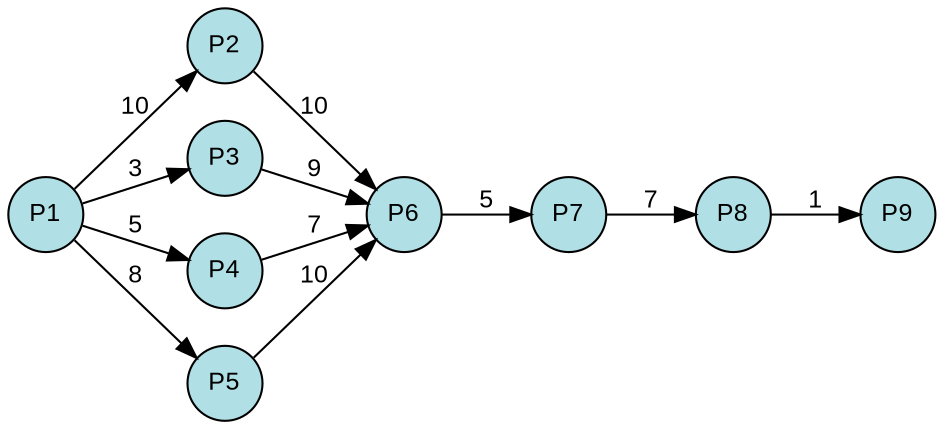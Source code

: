 digraph {
  splines=true;
node [margin=0 fontname=arial fontcolor=black fontsize=12 shape=circle width=0.5 fixedsize=true style=filled fillcolor=powderblue]
  1 [label="P1"]
  2 [label="P2"]
  3 [label="P3"]
  4 [label="P4"]
  5 [label="P5"]
  6 [label="P6"]
  7 [label="P7"]
  8 [label="P8"]
  9 [label="P9"]
rankdir=LR
edge [margin=0 fontname=arial fontcolor=black fontsize=12]
	1 -> 2 [label="10"]
	1 -> 3 [label="3"]
	1 -> 4 [label="5"]
	1 -> 5 [label="8"]
	2 -> 6 [label="10"]
	3 -> 6 [label="9"]
	4 -> 6 [label="7"]
	5 -> 6 [label="10"]
	6 -> 7 [label="5"]
	7 -> 8 [label="7"]
	8 -> 9 [label="1"]
	{rank=same  1 }
	{rank=same  2, 3, 4, 5 }
	{rank=same  6 }
	{rank=same  7 }
	{rank=same  8 }
	{rank=same  9 }
} 
